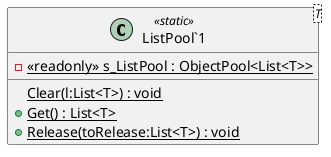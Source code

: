 @startuml
class "ListPool`1"<T> <<static>> {
    - {static} <<readonly>> s_ListPool : ObjectPool<List<T>>
    {static} Clear(l:List<T>) : void
    + {static} Get() : List<T>
    + {static} Release(toRelease:List<T>) : void
}
@enduml
